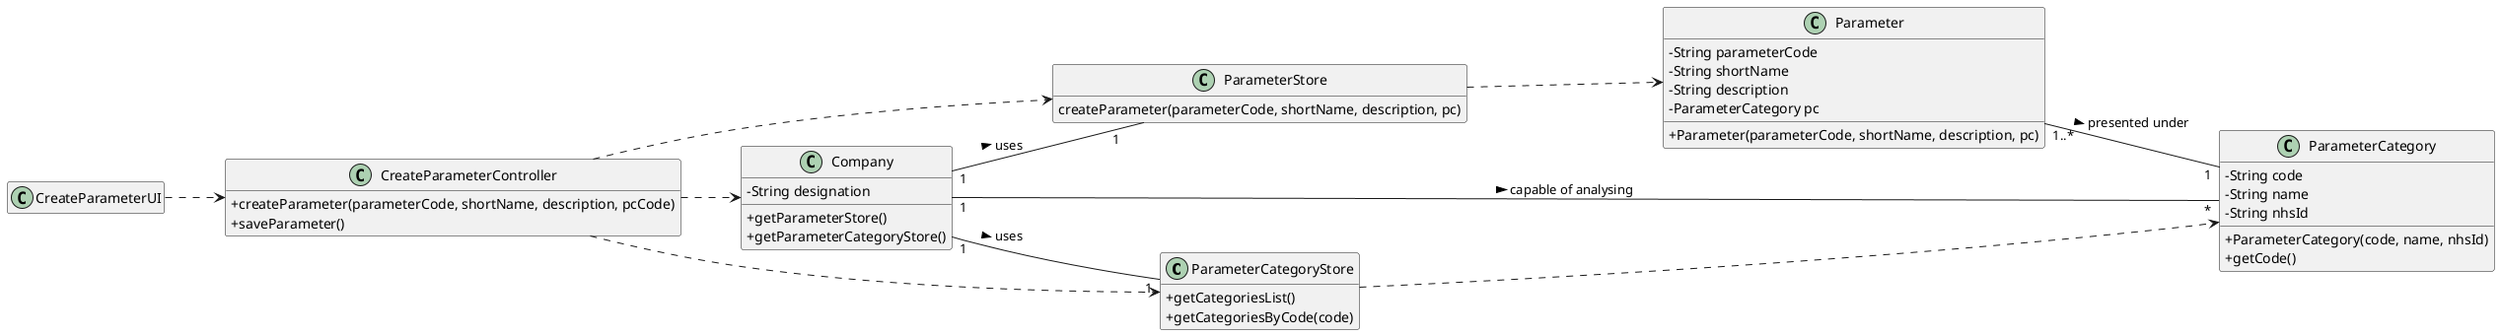 @startuml
hide empty methods
hide empty attributes
left to right direction
skinparam classAttributeIconSize 0

'class UserSession{
  '+getUserPhoneNumber()
'}

class ParameterCategoryStore {
    +getCategoriesList()
    +getCategoriesByCode(code)
}

class ParameterStore {
    createParameter(parameterCode, shortName, description, pc)
}

class Parameter {
  -String parameterCode
  -String shortName
  -String description
  -ParameterCategory pc
  +Parameter(parameterCode, shortName, description, pc)
}

class ParameterCategory {
   -String code
   -String name
   -String nhsId
   +ParameterCategory(code, name, nhsId)
   +getCode()
}

class Company {
  -String designation
  +getParameterStore()
  +getParameterCategoryStore()
}

class CreateParameterController {
  +createParameter(parameterCode, shortName, description, pcCode)
  +saveParameter()
}

class CreateParameterUI {

}

CreateParameterUI ..> CreateParameterController
CreateParameterController ..> ParameterStore
CreateParameterController ..> Company
CreateParameterController ..> ParameterCategoryStore
ParameterStore ..> Parameter
ParameterCategoryStore ..> ParameterCategory
Company "1" -- "1" ParameterStore : uses >
Company "1" -- "1" ParameterCategoryStore : uses >
Company "1" -- "*" ParameterCategory : capable of analysing >
Parameter "1..*" -- "1" ParameterCategory : presented under >
'CreateParameterController ..> UserSession


@enduml